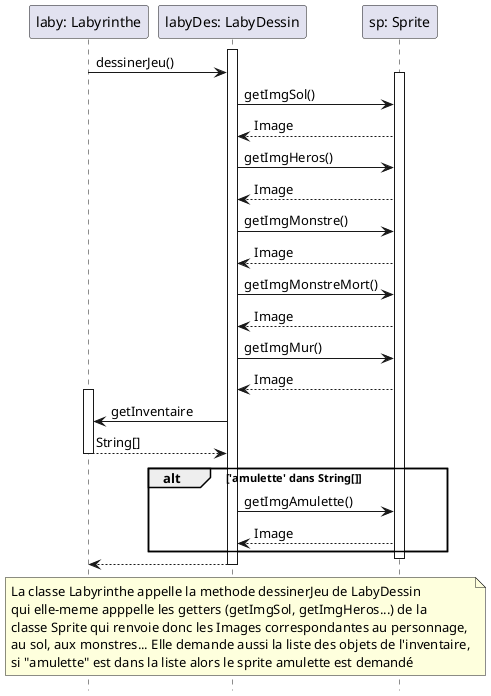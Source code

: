 @startuml
hide footbox

participant "laby: Labyrinthe" as l
participant "labyDes: LabyDessin" as ld
participant "sp: Sprite" as s


activate ld
    l -> ld : dessinerJeu()
    activate s
        ld -> s : getImgSol()
        s --> ld : Image
        ld -> s : getImgHeros()
        s --> ld : Image
        ld -> s : getImgMonstre()
        s --> ld : Image
        ld -> s : getImgMonstreMort()
        s --> ld : Image
        ld -> s : getImgMur()
        s --> ld : Image
        activate l
            ld -> l : getInventaire
            l --> ld : String[]

        deactivate l
        alt 'amulette' dans String[]
        ld -> s : getImgAmulette()
        s --> ld : Image
        end
    deactivate s
    ld --> l
deactivate ld

note across
La classe Labyrinthe appelle la methode dessinerJeu de LabyDessin
qui elle-meme apppelle les getters (getImgSol, getImgHeros...) de la
classe Sprite qui renvoie donc les Images correspondantes au personnage,
au sol, aux monstres... Elle demande aussi la liste des objets de l'inventaire,
si "amulette" est dans la liste alors le sprite amulette est demandé
end note

@enduml